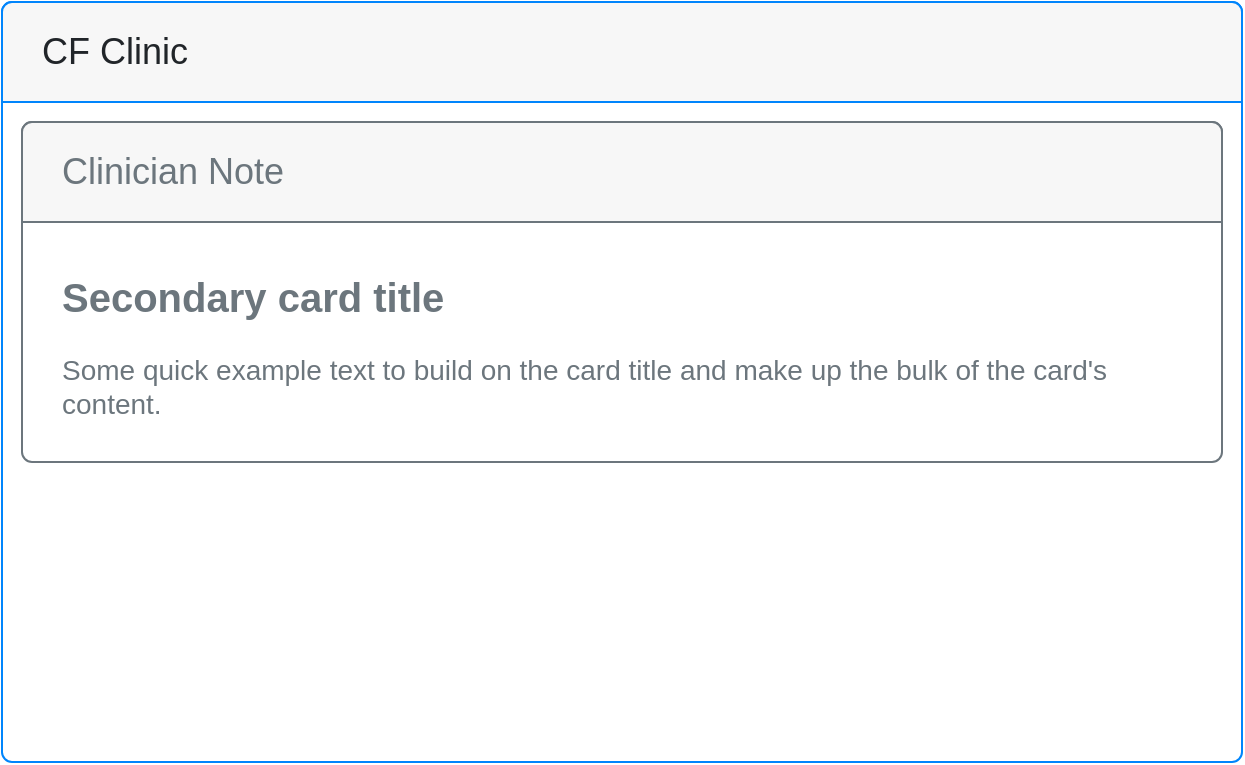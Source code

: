 <mxfile version="13.7.3" type="github">
  <diagram id="v3qNunK8TVtS1WshiKFb" name="Page-1">
    <mxGraphModel dx="1238" dy="659" grid="1" gridSize="10" guides="1" tooltips="1" connect="1" arrows="1" fold="1" page="1" pageScale="1" pageWidth="827" pageHeight="1169" math="0" shadow="0">
      <root>
        <mxCell id="0" />
        <mxCell id="1" parent="0" />
        <mxCell id="pjP0aAaf_kb0_sIN4tcC-5" value="" style="html=1;shadow=0;dashed=0;shape=mxgraph.bootstrap.rrect;rSize=5;strokeColor=#0085FC;html=1;whiteSpace=wrap;fillColor=#ffffff;fontColor=#0085FC;verticalAlign=bottom;align=left;spacing=20;spacingBottom=0;fontSize=14;" vertex="1" parent="1">
          <mxGeometry x="70" y="70" width="620" height="380" as="geometry" />
        </mxCell>
        <mxCell id="pjP0aAaf_kb0_sIN4tcC-6" value="CF Clinic" style="html=1;shadow=0;dashed=0;shape=mxgraph.bootstrap.topButton;rSize=5;perimeter=none;whiteSpace=wrap;fillColor=#F7F7F7;strokeColor=#0085FC;fontColor=#212529;resizeWidth=1;fontSize=18;align=left;spacing=20;" vertex="1" parent="pjP0aAaf_kb0_sIN4tcC-5">
          <mxGeometry width="620" height="50" relative="1" as="geometry" />
        </mxCell>
        <mxCell id="pjP0aAaf_kb0_sIN4tcC-7" value="&lt;b&gt;&lt;font style=&quot;font-size: 20px&quot;&gt;Secondary card title&lt;/font&gt;&lt;/b&gt;&lt;br style=&quot;font-size: 14px&quot;&gt;&lt;br style=&quot;font-size: 14px&quot;&gt;Some quick example text to build on the card title and make up the bulk of the card&#39;s content." style="html=1;shadow=0;dashed=0;shape=mxgraph.bootstrap.rrect;rSize=5;strokeColor=#6C767D;html=1;whiteSpace=wrap;fillColor=#ffffff;fontColor=#6C767D;verticalAlign=bottom;align=left;spacing=20;spacingBottom=0;fontSize=14;" vertex="1" parent="pjP0aAaf_kb0_sIN4tcC-5">
          <mxGeometry x="10" y="60" width="600" height="170" as="geometry" />
        </mxCell>
        <mxCell id="pjP0aAaf_kb0_sIN4tcC-8" value="Clinician Note" style="html=1;shadow=0;dashed=0;shape=mxgraph.bootstrap.topButton;rSize=5;perimeter=none;whiteSpace=wrap;fillColor=#F7F7F7;strokeColor=#6C767D;fontColor=#6C767D;resizeWidth=1;fontSize=18;align=left;spacing=20;" vertex="1" parent="pjP0aAaf_kb0_sIN4tcC-7">
          <mxGeometry width="600" height="50" relative="1" as="geometry" />
        </mxCell>
      </root>
    </mxGraphModel>
  </diagram>
</mxfile>
